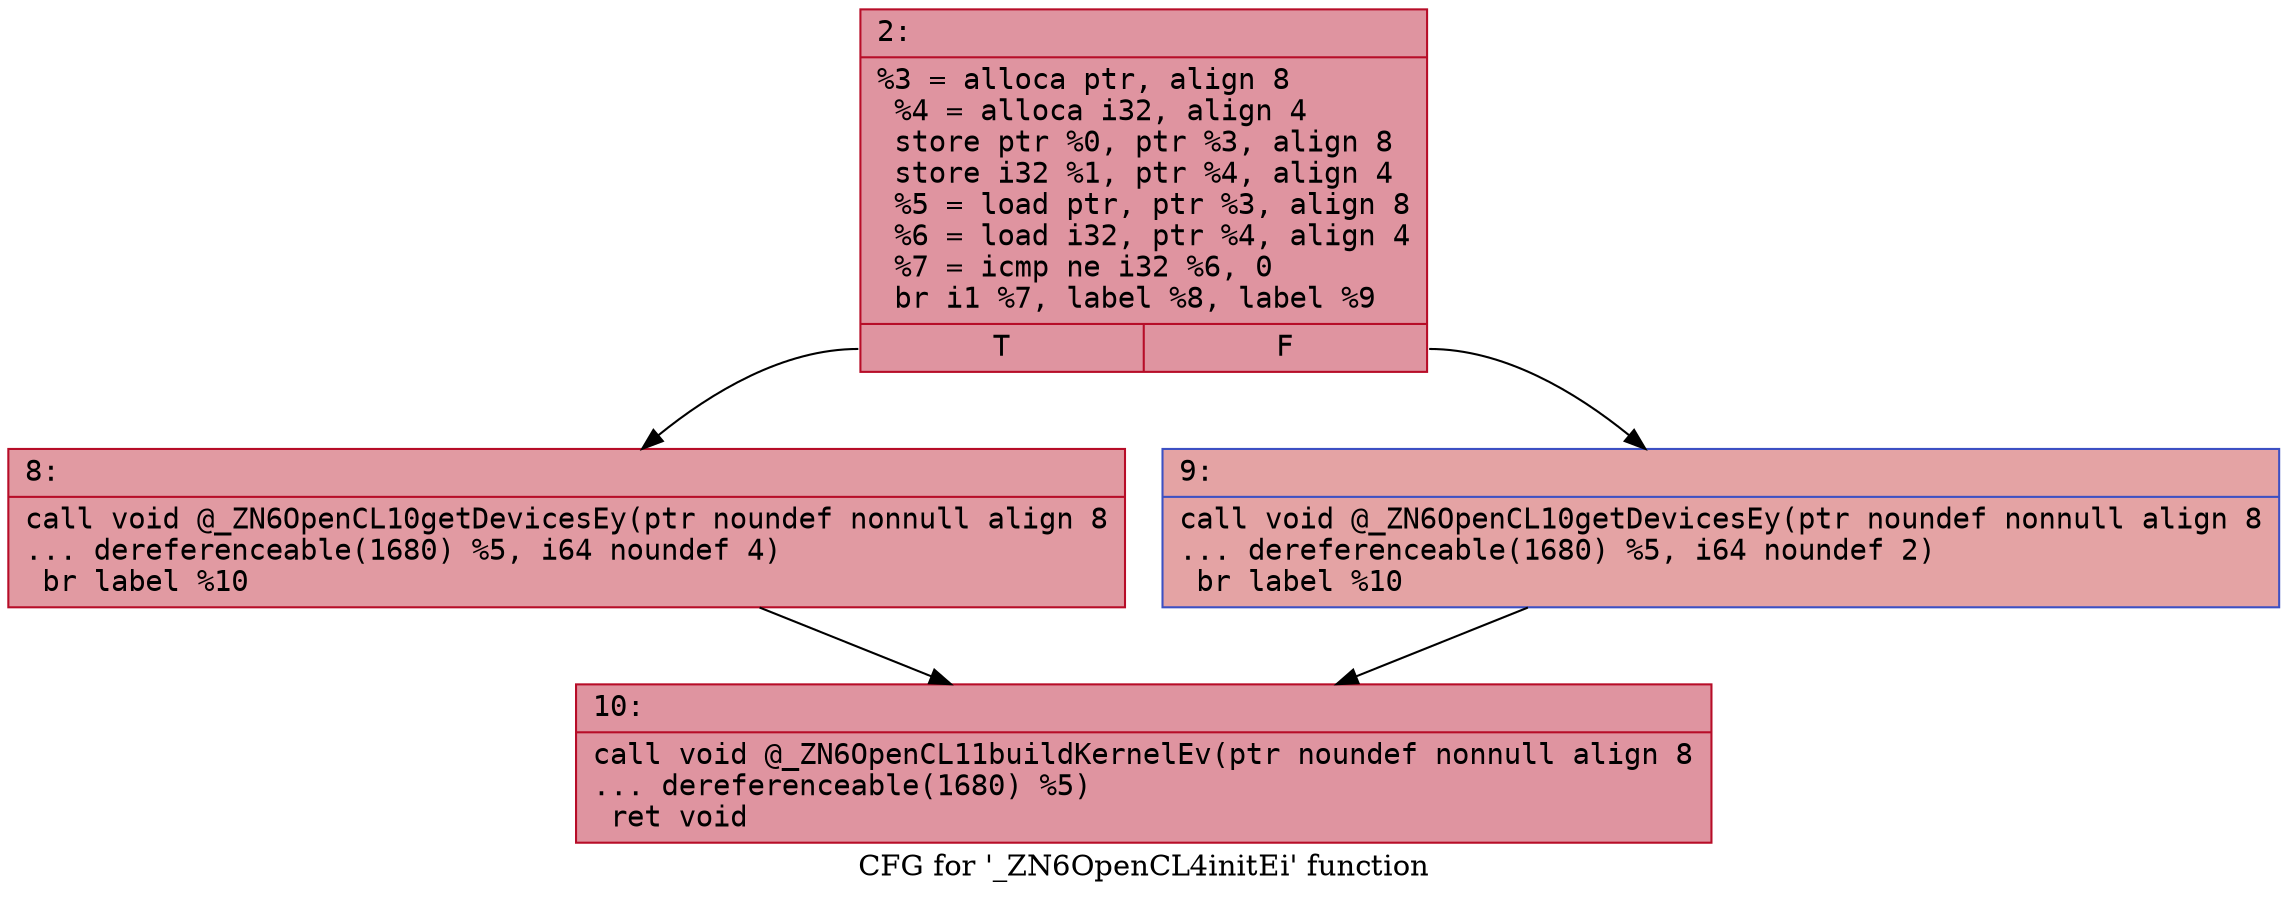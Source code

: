 digraph "CFG for '_ZN6OpenCL4initEi' function" {
	label="CFG for '_ZN6OpenCL4initEi' function";

	Node0x600001381fe0 [shape=record,color="#b70d28ff", style=filled, fillcolor="#b70d2870" fontname="Courier",label="{2:\l|  %3 = alloca ptr, align 8\l  %4 = alloca i32, align 4\l  store ptr %0, ptr %3, align 8\l  store i32 %1, ptr %4, align 4\l  %5 = load ptr, ptr %3, align 8\l  %6 = load i32, ptr %4, align 4\l  %7 = icmp ne i32 %6, 0\l  br i1 %7, label %8, label %9\l|{<s0>T|<s1>F}}"];
	Node0x600001381fe0:s0 -> Node0x600001382030[tooltip="2 -> 8\nProbability 62.50%" ];
	Node0x600001381fe0:s1 -> Node0x600001382080[tooltip="2 -> 9\nProbability 37.50%" ];
	Node0x600001382030 [shape=record,color="#b70d28ff", style=filled, fillcolor="#bb1b2c70" fontname="Courier",label="{8:\l|  call void @_ZN6OpenCL10getDevicesEy(ptr noundef nonnull align 8\l... dereferenceable(1680) %5, i64 noundef 4)\l  br label %10\l}"];
	Node0x600001382030 -> Node0x6000013820d0[tooltip="8 -> 10\nProbability 100.00%" ];
	Node0x600001382080 [shape=record,color="#3d50c3ff", style=filled, fillcolor="#c32e3170" fontname="Courier",label="{9:\l|  call void @_ZN6OpenCL10getDevicesEy(ptr noundef nonnull align 8\l... dereferenceable(1680) %5, i64 noundef 2)\l  br label %10\l}"];
	Node0x600001382080 -> Node0x6000013820d0[tooltip="9 -> 10\nProbability 100.00%" ];
	Node0x6000013820d0 [shape=record,color="#b70d28ff", style=filled, fillcolor="#b70d2870" fontname="Courier",label="{10:\l|  call void @_ZN6OpenCL11buildKernelEv(ptr noundef nonnull align 8\l... dereferenceable(1680) %5)\l  ret void\l}"];
}
